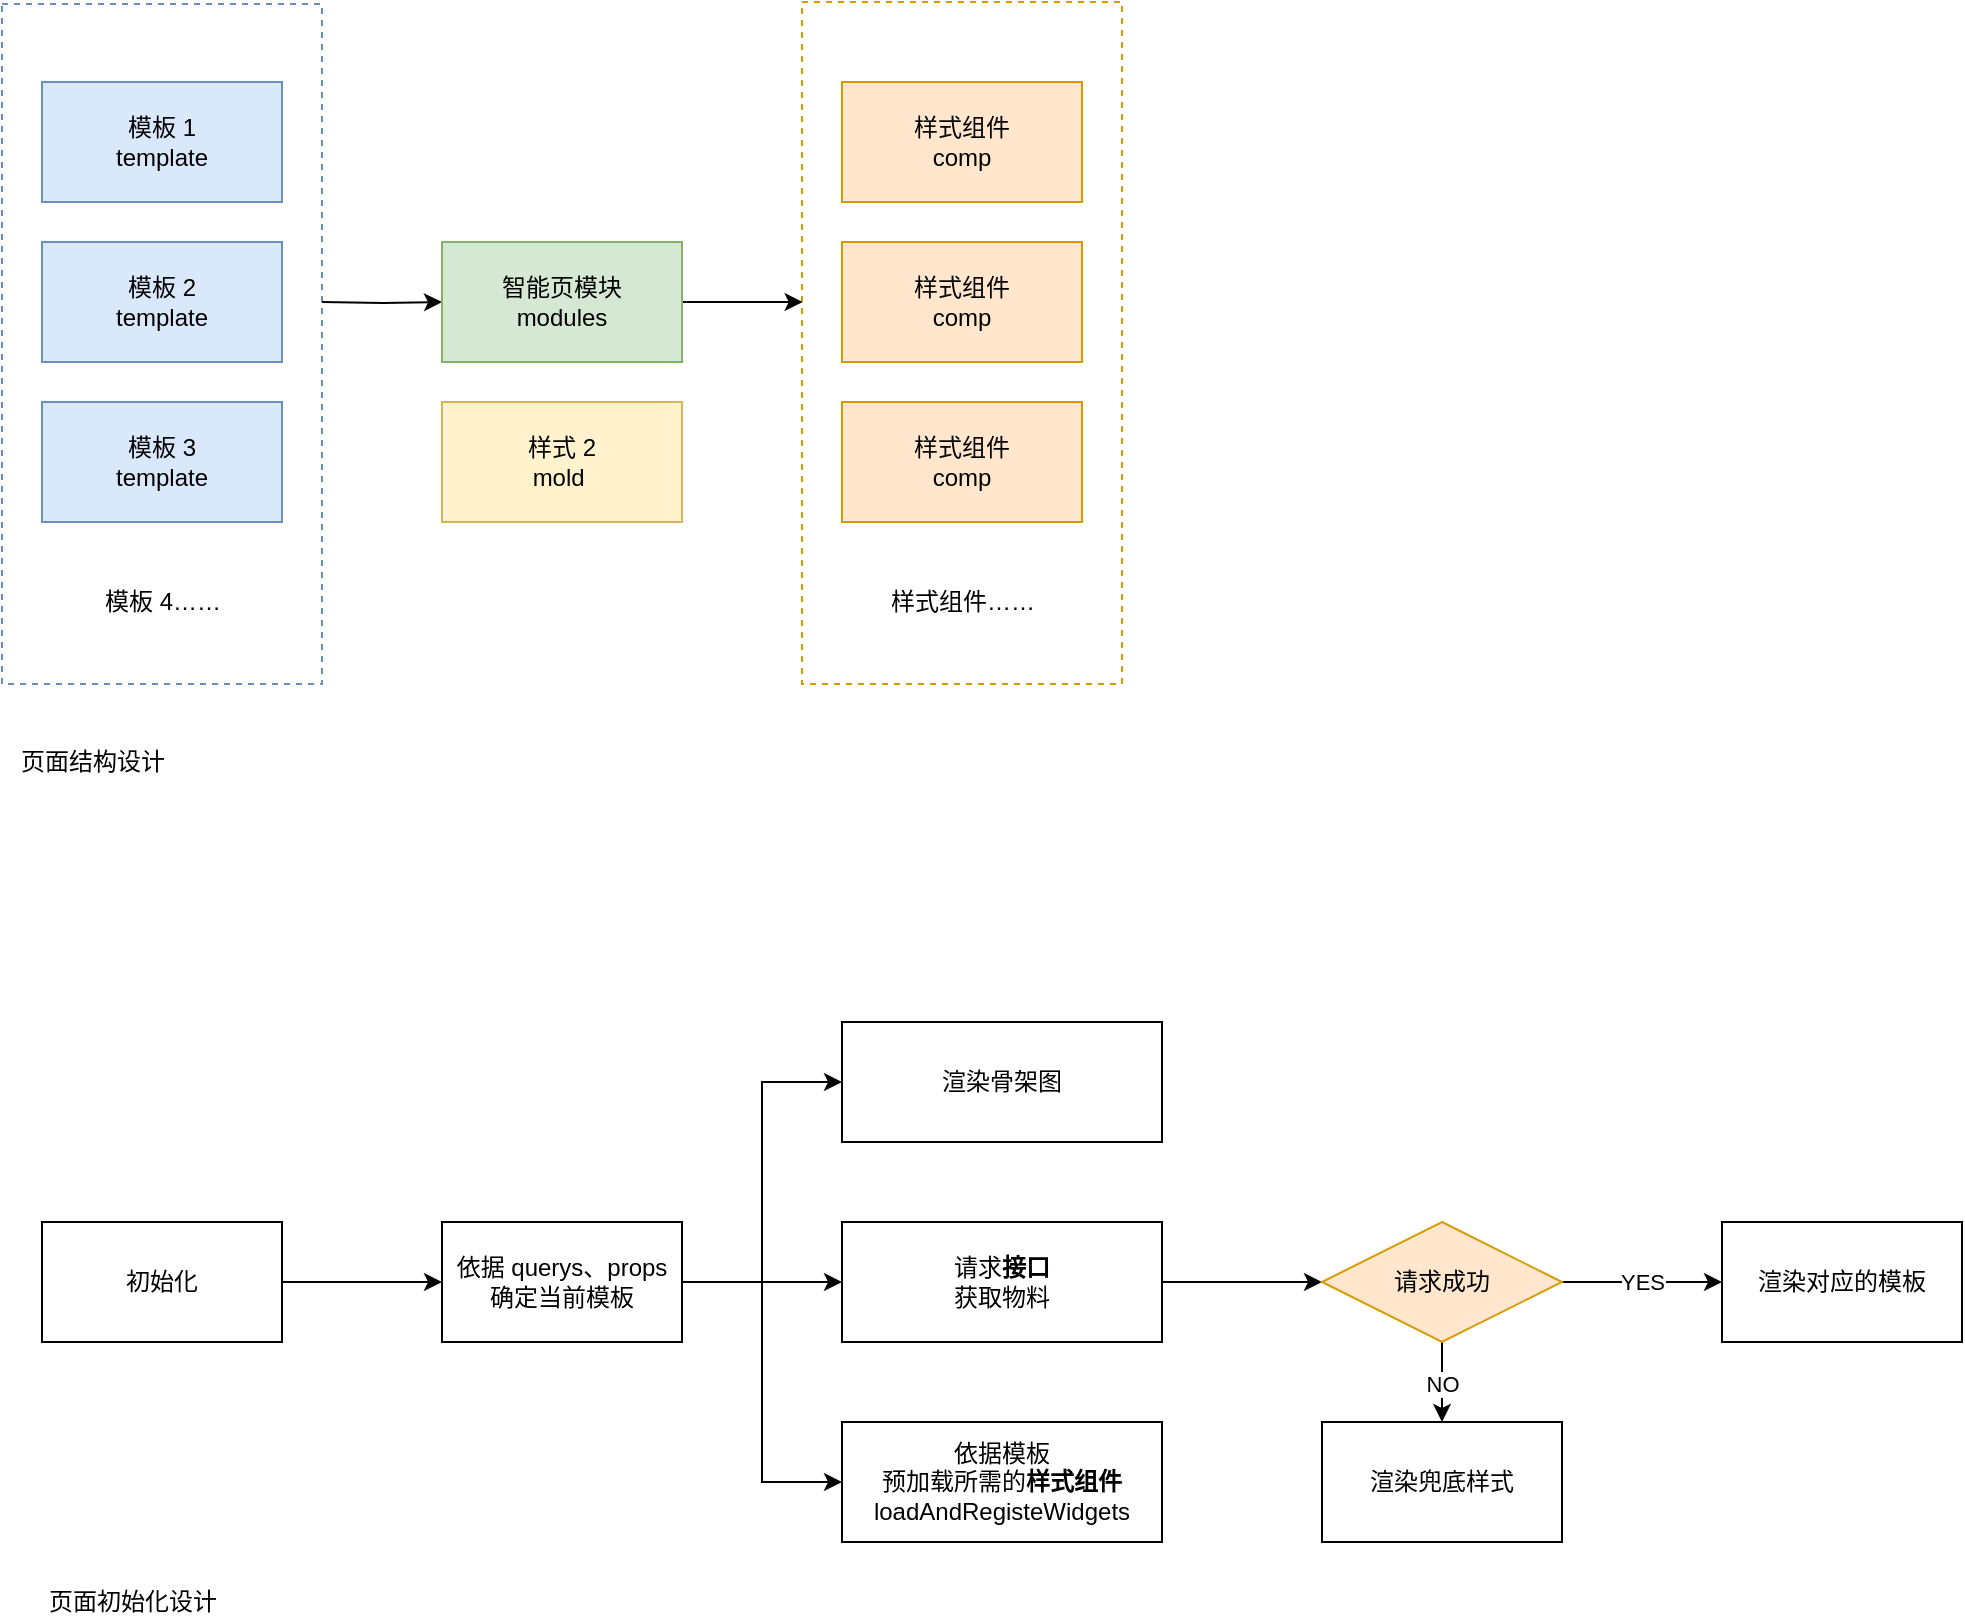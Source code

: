<mxfile version="16.6.5" type="github">
  <diagram id="SPSlFT2sZeRu8J8Mqurk" name="Page-1">
    <mxGraphModel dx="1197" dy="831" grid="1" gridSize="10" guides="1" tooltips="1" connect="1" arrows="1" fold="1" page="1" pageScale="1" pageWidth="2336" pageHeight="1654" math="0" shadow="0">
      <root>
        <mxCell id="0" />
        <mxCell id="1" parent="0" />
        <mxCell id="T0gfE41if6vC12bEkVcH-33" value="" style="rounded=0;whiteSpace=wrap;html=1;fillColor=none;dashed=1;strokeColor=#6c8ebf;" parent="1" vertex="1">
          <mxGeometry x="100" y="51" width="160" height="340" as="geometry" />
        </mxCell>
        <mxCell id="T0gfE41if6vC12bEkVcH-24" value="" style="rounded=0;whiteSpace=wrap;html=1;fillColor=none;dashed=1;strokeColor=#d79b00;" parent="1" vertex="1">
          <mxGeometry x="500" y="50" width="160" height="341" as="geometry" />
        </mxCell>
        <mxCell id="T0gfE41if6vC12bEkVcH-28" style="edgeStyle=orthogonalEdgeStyle;rounded=0;orthogonalLoop=1;jettySize=auto;html=1;entryX=0.002;entryY=0.44;entryDx=0;entryDy=0;entryPerimeter=0;exitX=1;exitY=0.5;exitDx=0;exitDy=0;" parent="1" source="T0gfE41if6vC12bEkVcH-2" target="T0gfE41if6vC12bEkVcH-24" edge="1">
          <mxGeometry relative="1" as="geometry">
            <Array as="points" />
            <mxPoint x="660" y="200" as="sourcePoint" />
          </mxGeometry>
        </mxCell>
        <mxCell id="T0gfE41if6vC12bEkVcH-3" value="" style="edgeStyle=orthogonalEdgeStyle;rounded=0;orthogonalLoop=1;jettySize=auto;html=1;" parent="1" target="T0gfE41if6vC12bEkVcH-2" edge="1">
          <mxGeometry relative="1" as="geometry">
            <mxPoint x="260" y="200" as="sourcePoint" />
          </mxGeometry>
        </mxCell>
        <mxCell id="T0gfE41if6vC12bEkVcH-1" value="模板 2&lt;br&gt;template" style="rounded=0;whiteSpace=wrap;html=1;fillColor=#dae8fc;strokeColor=#6c8ebf;" parent="1" vertex="1">
          <mxGeometry x="120" y="170" width="120" height="60" as="geometry" />
        </mxCell>
        <mxCell id="T0gfE41if6vC12bEkVcH-2" value="智能页模块&lt;br&gt;modules" style="rounded=0;whiteSpace=wrap;html=1;fillColor=#d5e8d4;strokeColor=#82b366;" parent="1" vertex="1">
          <mxGeometry x="320" y="170" width="120" height="60" as="geometry" />
        </mxCell>
        <mxCell id="T0gfE41if6vC12bEkVcH-8" value="样式 2&lt;br&gt;mold&amp;nbsp;" style="rounded=0;whiteSpace=wrap;html=1;fillColor=#fff2cc;strokeColor=#d6b656;" parent="1" vertex="1">
          <mxGeometry x="320" y="250" width="120" height="60" as="geometry" />
        </mxCell>
        <mxCell id="T0gfE41if6vC12bEkVcH-15" value="样式组件&lt;br&gt;comp" style="rounded=0;whiteSpace=wrap;html=1;fillColor=#ffe6cc;strokeColor=#d79b00;" parent="1" vertex="1">
          <mxGeometry x="520" y="90" width="120" height="60" as="geometry" />
        </mxCell>
        <mxCell id="T0gfE41if6vC12bEkVcH-17" value="样式组件&lt;br&gt;comp" style="rounded=0;whiteSpace=wrap;html=1;fillColor=#ffe6cc;strokeColor=#d79b00;" parent="1" vertex="1">
          <mxGeometry x="520" y="170" width="120" height="60" as="geometry" />
        </mxCell>
        <mxCell id="T0gfE41if6vC12bEkVcH-19" value="样式组件&lt;br&gt;comp" style="rounded=0;whiteSpace=wrap;html=1;fillColor=#ffe6cc;strokeColor=#d79b00;" parent="1" vertex="1">
          <mxGeometry x="520" y="250" width="120" height="60" as="geometry" />
        </mxCell>
        <mxCell id="T0gfE41if6vC12bEkVcH-20" value="样式组件……" style="text;html=1;align=center;verticalAlign=middle;resizable=0;points=[];autosize=1;strokeColor=none;fillColor=none;" parent="1" vertex="1">
          <mxGeometry x="535" y="340" width="90" height="20" as="geometry" />
        </mxCell>
        <mxCell id="T0gfE41if6vC12bEkVcH-30" value="模板 1&lt;br&gt;template" style="rounded=0;whiteSpace=wrap;html=1;fillColor=#dae8fc;strokeColor=#6c8ebf;" parent="1" vertex="1">
          <mxGeometry x="120" y="90" width="120" height="60" as="geometry" />
        </mxCell>
        <mxCell id="T0gfE41if6vC12bEkVcH-31" value="模板 3&lt;br&gt;template" style="rounded=0;whiteSpace=wrap;html=1;fillColor=#dae8fc;strokeColor=#6c8ebf;" parent="1" vertex="1">
          <mxGeometry x="120" y="250" width="120" height="60" as="geometry" />
        </mxCell>
        <mxCell id="T0gfE41if6vC12bEkVcH-32" value="模板 4……" style="text;html=1;align=center;verticalAlign=middle;resizable=0;points=[];autosize=1;strokeColor=none;fillColor=none;" parent="1" vertex="1">
          <mxGeometry x="145" y="340" width="70" height="20" as="geometry" />
        </mxCell>
        <mxCell id="T0gfE41if6vC12bEkVcH-36" value="页面结构设计" style="text;html=1;align=center;verticalAlign=middle;resizable=0;points=[];autosize=1;strokeColor=none;fillColor=none;" parent="1" vertex="1">
          <mxGeometry x="100" y="420" width="90" height="20" as="geometry" />
        </mxCell>
        <mxCell id="T0gfE41if6vC12bEkVcH-40" value="" style="edgeStyle=orthogonalEdgeStyle;rounded=0;orthogonalLoop=1;jettySize=auto;html=1;" parent="1" source="T0gfE41if6vC12bEkVcH-38" target="T0gfE41if6vC12bEkVcH-39" edge="1">
          <mxGeometry relative="1" as="geometry" />
        </mxCell>
        <mxCell id="T0gfE41if6vC12bEkVcH-38" value="初始化" style="rounded=0;whiteSpace=wrap;html=1;strokeColor=default;fillColor=default;" parent="1" vertex="1">
          <mxGeometry x="120" y="660" width="120" height="60" as="geometry" />
        </mxCell>
        <mxCell id="T0gfE41if6vC12bEkVcH-42" value="" style="edgeStyle=orthogonalEdgeStyle;rounded=0;orthogonalLoop=1;jettySize=auto;html=1;entryX=0;entryY=0.5;entryDx=0;entryDy=0;" parent="1" source="T0gfE41if6vC12bEkVcH-39" target="T0gfE41if6vC12bEkVcH-41" edge="1">
          <mxGeometry relative="1" as="geometry">
            <Array as="points">
              <mxPoint x="480" y="690" />
              <mxPoint x="480" y="590" />
            </Array>
          </mxGeometry>
        </mxCell>
        <mxCell id="T0gfE41if6vC12bEkVcH-44" style="edgeStyle=orthogonalEdgeStyle;rounded=0;orthogonalLoop=1;jettySize=auto;html=1;entryX=0;entryY=0.5;entryDx=0;entryDy=0;" parent="1" source="T0gfE41if6vC12bEkVcH-39" target="T0gfE41if6vC12bEkVcH-43" edge="1">
          <mxGeometry relative="1" as="geometry" />
        </mxCell>
        <mxCell id="T0gfE41if6vC12bEkVcH-47" style="edgeStyle=orthogonalEdgeStyle;rounded=0;orthogonalLoop=1;jettySize=auto;html=1;entryX=0;entryY=0.5;entryDx=0;entryDy=0;" parent="1" source="T0gfE41if6vC12bEkVcH-39" target="T0gfE41if6vC12bEkVcH-46" edge="1">
          <mxGeometry relative="1" as="geometry" />
        </mxCell>
        <mxCell id="T0gfE41if6vC12bEkVcH-39" value="依据 querys、props&lt;br&gt;确定当前模板" style="rounded=0;whiteSpace=wrap;html=1;strokeColor=default;fillColor=default;" parent="1" vertex="1">
          <mxGeometry x="320" y="660" width="120" height="60" as="geometry" />
        </mxCell>
        <mxCell id="T0gfE41if6vC12bEkVcH-41" value="渲染骨架图" style="rounded=0;whiteSpace=wrap;html=1;strokeColor=default;fillColor=default;" parent="1" vertex="1">
          <mxGeometry x="520" y="560" width="160" height="60" as="geometry" />
        </mxCell>
        <mxCell id="T0gfE41if6vC12bEkVcH-49" style="edgeStyle=orthogonalEdgeStyle;rounded=0;orthogonalLoop=1;jettySize=auto;html=1;entryX=0;entryY=0.5;entryDx=0;entryDy=0;" parent="1" source="T0gfE41if6vC12bEkVcH-43" target="T0gfE41if6vC12bEkVcH-48" edge="1">
          <mxGeometry relative="1" as="geometry" />
        </mxCell>
        <mxCell id="T0gfE41if6vC12bEkVcH-43" value="请求&lt;b&gt;接口&lt;/b&gt;&lt;br&gt;获取物料" style="rounded=0;whiteSpace=wrap;html=1;strokeColor=default;fillColor=default;" parent="1" vertex="1">
          <mxGeometry x="520" y="660" width="160" height="60" as="geometry" />
        </mxCell>
        <mxCell id="T0gfE41if6vC12bEkVcH-46" value="依据模板&lt;br&gt;预加载所需的&lt;b&gt;样式组件&lt;br&gt;&lt;/b&gt;loadAndRegisteWidgets" style="rounded=0;whiteSpace=wrap;html=1;strokeColor=default;fillColor=default;" parent="1" vertex="1">
          <mxGeometry x="520" y="760" width="160" height="60" as="geometry" />
        </mxCell>
        <mxCell id="T0gfE41if6vC12bEkVcH-51" value="" style="edgeStyle=orthogonalEdgeStyle;rounded=0;orthogonalLoop=1;jettySize=auto;html=1;" parent="1" source="T0gfE41if6vC12bEkVcH-48" target="T0gfE41if6vC12bEkVcH-50" edge="1">
          <mxGeometry relative="1" as="geometry" />
        </mxCell>
        <mxCell id="T0gfE41if6vC12bEkVcH-53" value="NO" style="edgeLabel;html=1;align=center;verticalAlign=middle;resizable=0;points=[];" parent="T0gfE41if6vC12bEkVcH-51" vertex="1" connectable="0">
          <mxGeometry x="0.174" y="-4" relative="1" as="geometry">
            <mxPoint x="4" y="-3" as="offset" />
          </mxGeometry>
        </mxCell>
        <mxCell id="T0gfE41if6vC12bEkVcH-55" value="YES" style="edgeStyle=orthogonalEdgeStyle;rounded=0;orthogonalLoop=1;jettySize=auto;html=1;" parent="1" source="T0gfE41if6vC12bEkVcH-48" target="T0gfE41if6vC12bEkVcH-54" edge="1">
          <mxGeometry relative="1" as="geometry" />
        </mxCell>
        <mxCell id="T0gfE41if6vC12bEkVcH-48" value="请求成功" style="rhombus;whiteSpace=wrap;html=1;strokeColor=#d79b00;fillColor=#ffe6cc;" parent="1" vertex="1">
          <mxGeometry x="760" y="660" width="120" height="60" as="geometry" />
        </mxCell>
        <mxCell id="T0gfE41if6vC12bEkVcH-50" value="渲染兜底样式" style="whiteSpace=wrap;html=1;" parent="1" vertex="1">
          <mxGeometry x="760" y="760" width="120" height="60" as="geometry" />
        </mxCell>
        <mxCell id="T0gfE41if6vC12bEkVcH-54" value="渲染对应的模板" style="whiteSpace=wrap;html=1;" parent="1" vertex="1">
          <mxGeometry x="960" y="660" width="120" height="60" as="geometry" />
        </mxCell>
        <mxCell id="T0gfE41if6vC12bEkVcH-56" value="页面初始化设计" style="text;html=1;align=center;verticalAlign=middle;resizable=0;points=[];autosize=1;strokeColor=none;fillColor=none;" parent="1" vertex="1">
          <mxGeometry x="115" y="840" width="100" height="20" as="geometry" />
        </mxCell>
      </root>
    </mxGraphModel>
  </diagram>
</mxfile>
